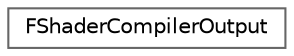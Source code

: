 digraph "Graphical Class Hierarchy"
{
 // INTERACTIVE_SVG=YES
 // LATEX_PDF_SIZE
  bgcolor="transparent";
  edge [fontname=Helvetica,fontsize=10,labelfontname=Helvetica,labelfontsize=10];
  node [fontname=Helvetica,fontsize=10,shape=box,height=0.2,width=0.4];
  rankdir="LR";
  Node0 [id="Node000000",label="FShaderCompilerOutput",height=0.2,width=0.4,color="grey40", fillcolor="white", style="filled",URL="$d0/d0f/structFShaderCompilerOutput.html",tooltip="The output of the shader compiler."];
}
